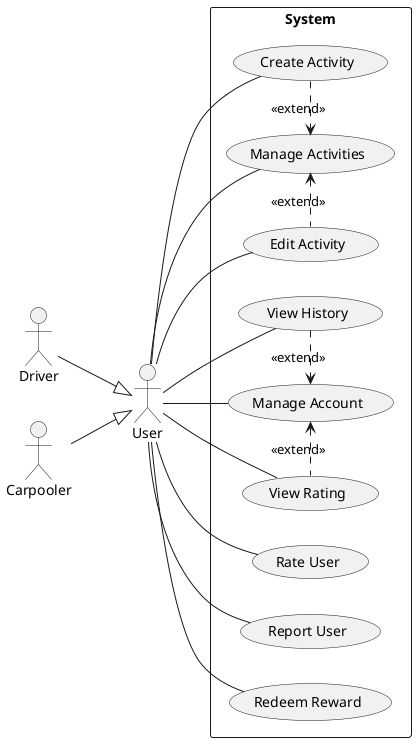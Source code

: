 @startuml

actor "User"
actor "Driver"
actor "Carpooler"

"Carpooler" --|> "User"
"Driver" --|> "User"

left to right direction

rectangle "System" {
    usecase "Manage Activities"
    usecase "Create Activity"
    usecase "Edit Activity"

    usecase "Manage Account"
    usecase "View History"
    usecase "View Rating"

    usecase "Rate User"
    usecase "Report User"
    usecase "Redeem Reward"
}

"User" -- "Manage Activities"
"User" -- "Create Activity"
"User" -- "Edit Activity"

"User" -- "Manage Account"
"User" -- "View History"
"User" -- "View Rating"

"User" -- "Rate User"
"User" -- "Report User"
"User" -- "Redeem Reward"


"Manage Activities" <.-left- "Create Activity": "<<extend>>"
"Manage Activities" <.-right- "Edit Activity": "<<extend>>"

"Manage Account" <.-left- "View History": "<<extend>>"
"Manage Account" <.-right- "View Rating": "<<extend>>"

@enduml
